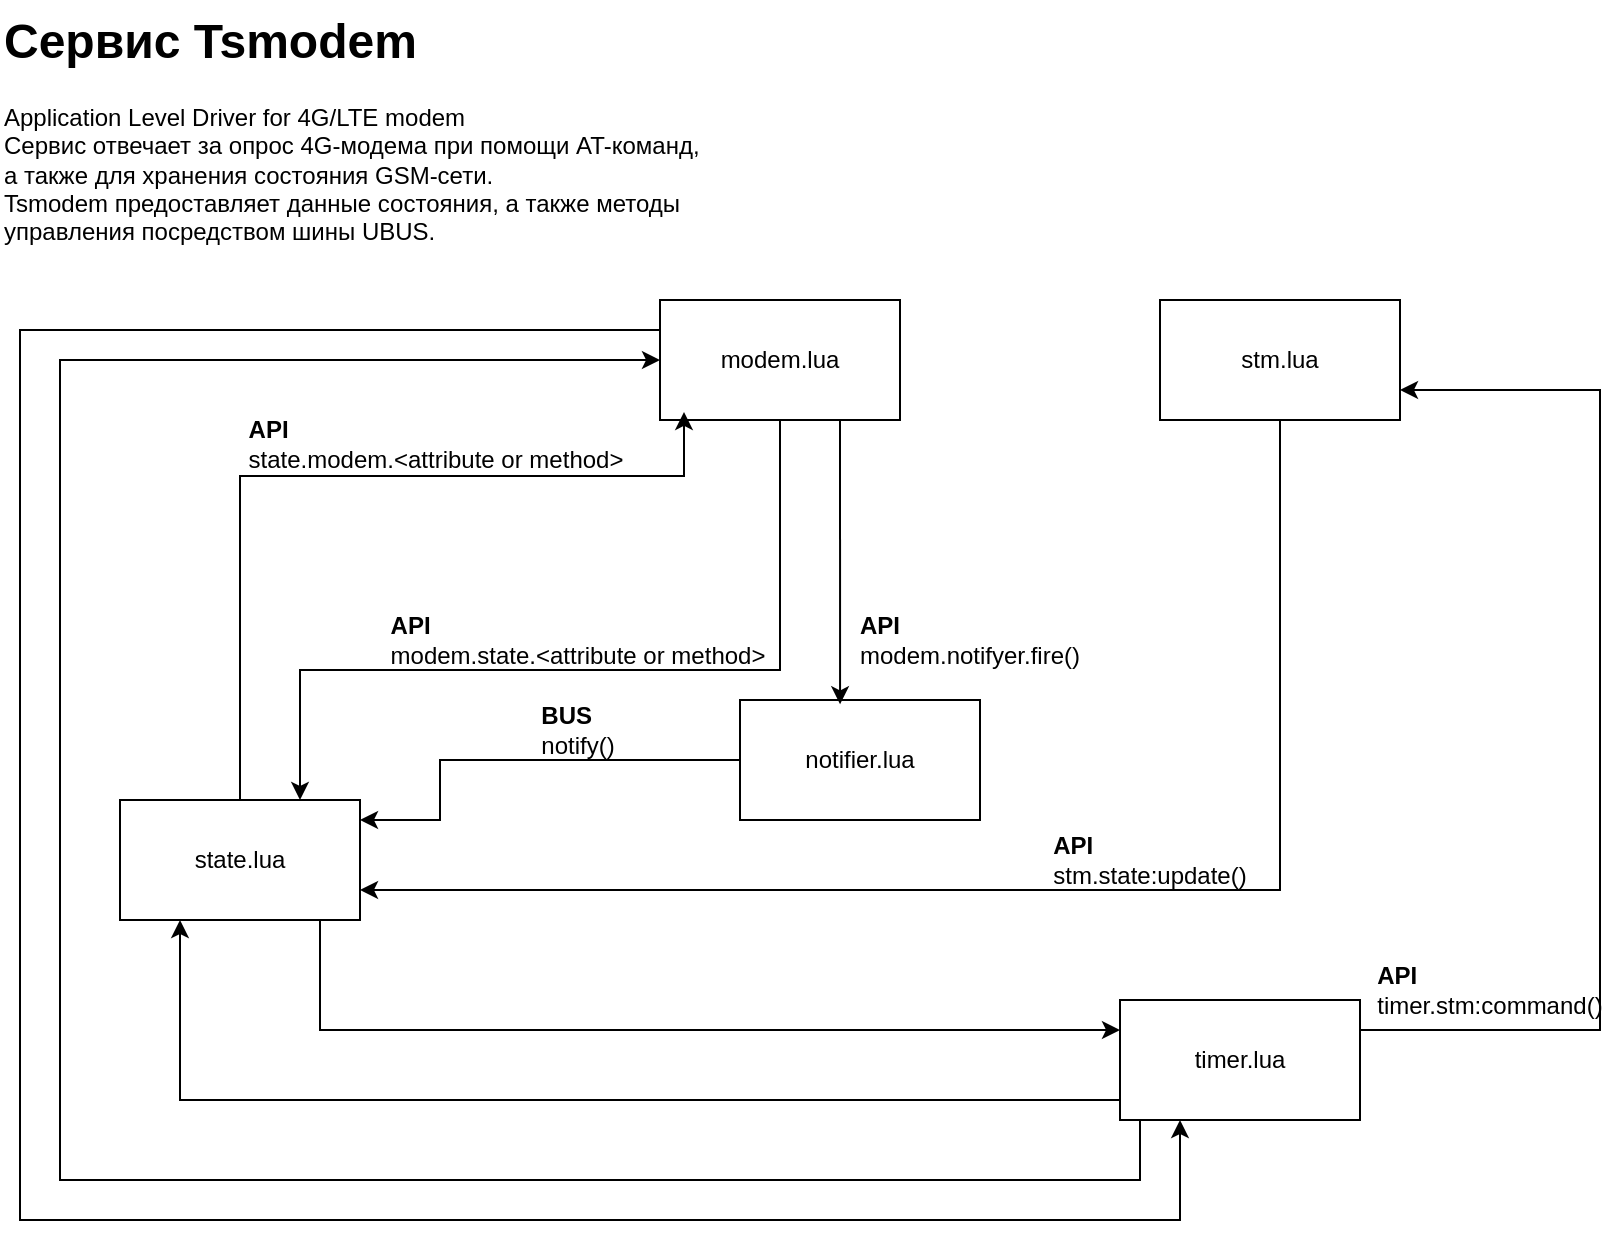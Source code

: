 <mxfile version="26.2.14" pages="4">
  <diagram name="Tsmodem" id="c7558073-3199-34d8-9f00-42111426c3f3">
    <mxGraphModel dx="1428" dy="770" grid="1" gridSize="10" guides="1" tooltips="1" connect="1" arrows="1" fold="1" page="1" pageScale="1" pageWidth="826" pageHeight="1169" background="none" math="0" shadow="0">
      <root>
        <mxCell id="0" />
        <mxCell id="1" parent="0" />
        <mxCell id="cNlH3fS1KPQrVbUQVlFo-7" style="edgeStyle=orthogonalEdgeStyle;rounded=0;orthogonalLoop=1;jettySize=auto;html=1;entryX=0.75;entryY=0;entryDx=0;entryDy=0;exitX=0.75;exitY=1;exitDx=0;exitDy=0;" parent="1" source="b48PwgZMMegUpPWSYEnt-96" target="b48PwgZMMegUpPWSYEnt-97" edge="1">
          <mxGeometry relative="1" as="geometry">
            <Array as="points">
              <mxPoint x="400" y="230" />
              <mxPoint x="400" y="355" />
              <mxPoint x="160" y="355" />
            </Array>
          </mxGeometry>
        </mxCell>
        <mxCell id="b48PwgZMMegUpPWSYEnt-96" value="modem.lua" style="rounded=0;whiteSpace=wrap;html=1;" parent="1" vertex="1">
          <mxGeometry x="340" y="170" width="120" height="60" as="geometry" />
        </mxCell>
        <mxCell id="cNlH3fS1KPQrVbUQVlFo-11" style="edgeStyle=orthogonalEdgeStyle;rounded=0;orthogonalLoop=1;jettySize=auto;html=1;entryX=0;entryY=0.25;entryDx=0;entryDy=0;" parent="1" source="b48PwgZMMegUpPWSYEnt-97" target="b48PwgZMMegUpPWSYEnt-99" edge="1">
          <mxGeometry relative="1" as="geometry">
            <Array as="points">
              <mxPoint x="170" y="535" />
            </Array>
          </mxGeometry>
        </mxCell>
        <mxCell id="b48PwgZMMegUpPWSYEnt-97" value="state.lua" style="rounded=0;whiteSpace=wrap;html=1;" parent="1" vertex="1">
          <mxGeometry x="70" y="420" width="120" height="60" as="geometry" />
        </mxCell>
        <mxCell id="cNlH3fS1KPQrVbUQVlFo-10" style="edgeStyle=orthogonalEdgeStyle;rounded=0;orthogonalLoop=1;jettySize=auto;html=1;entryX=0.25;entryY=1;entryDx=0;entryDy=0;" parent="1" source="b48PwgZMMegUpPWSYEnt-99" target="b48PwgZMMegUpPWSYEnt-97" edge="1">
          <mxGeometry relative="1" as="geometry">
            <Array as="points">
              <mxPoint x="100" y="570" />
            </Array>
          </mxGeometry>
        </mxCell>
        <mxCell id="b48PwgZMMegUpPWSYEnt-99" value="timer.lua" style="rounded=0;whiteSpace=wrap;html=1;" parent="1" vertex="1">
          <mxGeometry x="570" y="520" width="120" height="60" as="geometry" />
        </mxCell>
        <mxCell id="-1dEd06hQiOITnlcgeJr-1" value="&lt;div style=&quot;text-align: left;&quot;&gt;&lt;b style=&quot;background-color: transparent;&quot;&gt;API&lt;/b&gt;&lt;/div&gt;&lt;div style=&quot;text-align: left;&quot;&gt;&lt;span style=&quot;background-color: transparent;&quot;&gt;state.modem.&amp;lt;attribute or method&amp;gt;&lt;/span&gt;&lt;br&gt;&lt;/div&gt;" style="text;html=1;align=center;verticalAlign=middle;whiteSpace=wrap;rounded=0;" parent="1" vertex="1">
          <mxGeometry x="133" y="227" width="190" height="30" as="geometry" />
        </mxCell>
        <mxCell id="-1dEd06hQiOITnlcgeJr-3" value="&lt;h1 style=&quot;margin-top: 0px;&quot;&gt;Сервис Tsmodem&lt;/h1&gt;&lt;p&gt;Application Level Driver for 4G/LTE modem&lt;br&gt;Сервис отвечает за опрос 4G-модема при помощи AT-команд,&lt;br&gt;а также для хранения состояния GSM-сети.&lt;br&gt;Tsmodem предоставляет данные состояния, а также методы управления посредством шины UBUS.&lt;/p&gt;" style="text;html=1;whiteSpace=wrap;overflow=hidden;rounded=0;" parent="1" vertex="1">
          <mxGeometry x="10" y="20" width="380" height="120" as="geometry" />
        </mxCell>
        <mxCell id="cNlH3fS1KPQrVbUQVlFo-4" style="edgeStyle=orthogonalEdgeStyle;rounded=0;orthogonalLoop=1;jettySize=auto;html=1;exitX=0.5;exitY=0;exitDx=0;exitDy=0;entryX=0.1;entryY=0.933;entryDx=0;entryDy=0;entryPerimeter=0;" parent="1" source="b48PwgZMMegUpPWSYEnt-97" target="b48PwgZMMegUpPWSYEnt-96" edge="1">
          <mxGeometry relative="1" as="geometry">
            <Array as="points">
              <mxPoint x="130" y="285" />
              <mxPoint x="130" y="258" />
              <mxPoint x="352" y="258" />
            </Array>
          </mxGeometry>
        </mxCell>
        <mxCell id="cNlH3fS1KPQrVbUQVlFo-6" value="&lt;div style=&quot;text-align: left;&quot;&gt;&lt;b style=&quot;background-color: transparent;&quot;&gt;API&lt;/b&gt;&lt;/div&gt;&lt;div style=&quot;text-align: left;&quot;&gt;&lt;span style=&quot;background-color: transparent;&quot;&gt;modem.state.&amp;lt;attribute or method&amp;gt;&lt;/span&gt;&lt;br&gt;&lt;/div&gt;" style="text;html=1;align=center;verticalAlign=middle;whiteSpace=wrap;rounded=0;" parent="1" vertex="1">
          <mxGeometry x="204" y="325" width="190" height="30" as="geometry" />
        </mxCell>
        <mxCell id="5R8xtdxkJntfoN7j47YD-1" value="stm&lt;span style=&quot;color: rgba(0, 0, 0, 0); font-family: monospace; font-size: 0px; text-align: start; text-wrap-mode: nowrap;&quot;&gt;%3CmxGraphModel%3E%3Croot%3E%3CmxCell%20id%3D%220%22%2F%3E%3CmxCell%20id%3D%221%22%20parent%3D%220%22%2F%3E%3CmxCell%20id%3D%222%22%20value%3D%22modem.lua%22%20style%3D%22rounded%3D0%3BwhiteSpace%3Dwrap%3Bhtml%3D1%3B%22%20vertex%3D%221%22%20parent%3D%221%22%3E%3CmxGeometry%20x%3D%22340%22%20y%3D%22170%22%20width%3D%22120%22%20height%3D%2260%22%20as%3D%22geometry%22%2F%3E%3C%2FmxCell%3E%3C%2Froot%3E%3C%2FmxGraphModel%3E&lt;/span&gt;&lt;span style=&quot;background-color: transparent; color: light-dark(rgb(0, 0, 0), rgb(255, 255, 255));&quot;&gt;.lua&lt;/span&gt;" style="rounded=0;whiteSpace=wrap;html=1;" parent="1" vertex="1">
          <mxGeometry x="590" y="170" width="120" height="60" as="geometry" />
        </mxCell>
        <mxCell id="5R8xtdxkJntfoN7j47YD-2" value="notifier.lua" style="rounded=0;whiteSpace=wrap;html=1;" parent="1" vertex="1">
          <mxGeometry x="380" y="370" width="120" height="60" as="geometry" />
        </mxCell>
        <mxCell id="5R8xtdxkJntfoN7j47YD-3" style="edgeStyle=orthogonalEdgeStyle;rounded=0;orthogonalLoop=1;jettySize=auto;html=1;exitX=0.75;exitY=1;exitDx=0;exitDy=0;entryX=0.417;entryY=0.036;entryDx=0;entryDy=0;entryPerimeter=0;" parent="1" source="b48PwgZMMegUpPWSYEnt-96" target="5R8xtdxkJntfoN7j47YD-2" edge="1">
          <mxGeometry relative="1" as="geometry">
            <mxPoint x="440" y="250" as="sourcePoint" />
            <mxPoint x="430" y="390" as="targetPoint" />
            <Array as="points" />
          </mxGeometry>
        </mxCell>
        <mxCell id="5R8xtdxkJntfoN7j47YD-4" value="&lt;div style=&quot;text-align: left;&quot;&gt;&lt;b style=&quot;background-color: transparent;&quot;&gt;API&lt;/b&gt;&lt;/div&gt;&lt;div style=&quot;text-align: left;&quot;&gt;&lt;span style=&quot;background-color: transparent;&quot;&gt;modem.notifyer.fire()&lt;/span&gt;&lt;br&gt;&lt;/div&gt;" style="text;html=1;align=center;verticalAlign=middle;whiteSpace=wrap;rounded=0;" parent="1" vertex="1">
          <mxGeometry x="430" y="325" width="130" height="30" as="geometry" />
        </mxCell>
        <mxCell id="5R8xtdxkJntfoN7j47YD-7" style="edgeStyle=orthogonalEdgeStyle;rounded=0;orthogonalLoop=1;jettySize=auto;html=1;exitX=0;exitY=0.75;exitDx=0;exitDy=0;" parent="1" source="5R8xtdxkJntfoN7j47YD-2" target="b48PwgZMMegUpPWSYEnt-97" edge="1">
          <mxGeometry relative="1" as="geometry">
            <mxPoint x="440" y="240" as="sourcePoint" />
            <mxPoint x="440" y="412" as="targetPoint" />
            <Array as="points">
              <mxPoint x="380" y="400" />
              <mxPoint x="230" y="400" />
              <mxPoint x="230" y="430" />
            </Array>
          </mxGeometry>
        </mxCell>
        <mxCell id="5R8xtdxkJntfoN7j47YD-8" value="&lt;div style=&quot;text-align: left;&quot;&gt;&lt;span style=&quot;background-color: transparent; color: light-dark(rgb(0, 0, 0), rgb(255, 255, 255));&quot;&gt;&lt;b&gt;BUS&lt;/b&gt;&lt;/span&gt;&lt;/div&gt;&lt;div style=&quot;text-align: left;&quot;&gt;&lt;span style=&quot;background-color: transparent; color: light-dark(rgb(0, 0, 0), rgb(255, 255, 255));&quot;&gt;notify()&lt;/span&gt;&lt;/div&gt;" style="text;html=1;align=center;verticalAlign=middle;whiteSpace=wrap;rounded=0;" parent="1" vertex="1">
          <mxGeometry x="234" y="370" width="130" height="30" as="geometry" />
        </mxCell>
        <mxCell id="5R8xtdxkJntfoN7j47YD-9" value="" style="endArrow=classic;html=1;rounded=0;exitX=0.5;exitY=1;exitDx=0;exitDy=0;entryX=1;entryY=0.75;entryDx=0;entryDy=0;" parent="1" source="5R8xtdxkJntfoN7j47YD-1" target="b48PwgZMMegUpPWSYEnt-97" edge="1">
          <mxGeometry width="50" height="50" relative="1" as="geometry">
            <mxPoint x="660" y="405" as="sourcePoint" />
            <mxPoint x="710" y="355" as="targetPoint" />
            <Array as="points">
              <mxPoint x="650" y="465" />
            </Array>
          </mxGeometry>
        </mxCell>
        <mxCell id="5R8xtdxkJntfoN7j47YD-10" value="&lt;div style=&quot;text-align: left;&quot;&gt;&lt;b style=&quot;background-color: transparent;&quot;&gt;API&lt;/b&gt;&lt;/div&gt;&lt;div style=&quot;text-align: left;&quot;&gt;&lt;span style=&quot;background-color: transparent; text-align: center;&quot;&gt;stm.state:update&lt;/span&gt;&lt;span style=&quot;background-color: transparent;&quot;&gt;()&lt;/span&gt;&lt;br&gt;&lt;/div&gt;" style="text;html=1;align=center;verticalAlign=middle;whiteSpace=wrap;rounded=0;" parent="1" vertex="1">
          <mxGeometry x="520" y="435" width="130" height="30" as="geometry" />
        </mxCell>
        <mxCell id="5R8xtdxkJntfoN7j47YD-12" value="" style="endArrow=classic;html=1;rounded=0;entryX=1;entryY=0.75;entryDx=0;entryDy=0;exitX=1;exitY=0.25;exitDx=0;exitDy=0;" parent="1" source="b48PwgZMMegUpPWSYEnt-99" target="5R8xtdxkJntfoN7j47YD-1" edge="1">
          <mxGeometry width="50" height="50" relative="1" as="geometry">
            <mxPoint x="740" y="530" as="sourcePoint" />
            <mxPoint x="760" y="210" as="targetPoint" />
            <Array as="points">
              <mxPoint x="810" y="535" />
              <mxPoint x="810" y="215" />
            </Array>
          </mxGeometry>
        </mxCell>
        <mxCell id="5R8xtdxkJntfoN7j47YD-14" value="&lt;div style=&quot;text-align: left;&quot;&gt;&lt;b style=&quot;background-color: transparent;&quot;&gt;API&lt;/b&gt;&lt;/div&gt;&lt;div style=&quot;text-align: left;&quot;&gt;&lt;span style=&quot;background-color: transparent; text-align: center;&quot;&gt;timer.stm:command&lt;/span&gt;&lt;span style=&quot;background-color: transparent;&quot;&gt;()&lt;/span&gt;&lt;br&gt;&lt;/div&gt;" style="text;html=1;align=center;verticalAlign=middle;whiteSpace=wrap;rounded=0;" parent="1" vertex="1">
          <mxGeometry x="690" y="500" width="130" height="30" as="geometry" />
        </mxCell>
        <mxCell id="5R8xtdxkJntfoN7j47YD-15" style="edgeStyle=orthogonalEdgeStyle;rounded=0;orthogonalLoop=1;jettySize=auto;html=1;entryX=0;entryY=0.5;entryDx=0;entryDy=0;" parent="1" target="b48PwgZMMegUpPWSYEnt-96" edge="1">
          <mxGeometry relative="1" as="geometry">
            <Array as="points">
              <mxPoint x="580" y="610" />
              <mxPoint x="40" y="610" />
              <mxPoint x="40" y="200" />
            </Array>
            <mxPoint x="580" y="580" as="sourcePoint" />
            <mxPoint x="110" y="490" as="targetPoint" />
          </mxGeometry>
        </mxCell>
        <mxCell id="5R8xtdxkJntfoN7j47YD-16" style="edgeStyle=orthogonalEdgeStyle;rounded=0;orthogonalLoop=1;jettySize=auto;html=1;exitX=0;exitY=0.25;exitDx=0;exitDy=0;entryX=0.25;entryY=1;entryDx=0;entryDy=0;" parent="1" source="b48PwgZMMegUpPWSYEnt-96" target="b48PwgZMMegUpPWSYEnt-99" edge="1">
          <mxGeometry relative="1" as="geometry">
            <Array as="points">
              <mxPoint x="20" y="185" />
              <mxPoint x="20" y="630" />
              <mxPoint x="600" y="630" />
            </Array>
            <mxPoint x="903" y="572.5" as="sourcePoint" />
            <mxPoint x="970" y="550" as="targetPoint" />
          </mxGeometry>
        </mxCell>
      </root>
    </mxGraphModel>
  </diagram>
  <diagram id="nJtz_5HCmX9iYiBK1iNP" name="Applogic">
    <mxGraphModel dx="1428" dy="770" grid="1" gridSize="10" guides="1" tooltips="1" connect="1" arrows="1" fold="1" page="1" pageScale="1" pageWidth="1169" pageHeight="827" math="0" shadow="0">
      <root>
        <mxCell id="0" />
        <mxCell id="1" parent="0" />
        <mxCell id="-3ySeaFSukxudk1ZRvm_-42" value="- poll&lt;div&gt;- subscribe&lt;/div&gt;" style="rounded=0;whiteSpace=wrap;html=1;dashed=1;" parent="1" vertex="1">
          <mxGeometry x="860" y="343" width="130" height="80" as="geometry" />
        </mxCell>
        <mxCell id="-3ySeaFSukxudk1ZRvm_-41" value="- bash&lt;div&gt;- func&lt;/div&gt;&lt;div&gt;- skip&lt;/div&gt;&lt;div&gt;- frozen&lt;/div&gt;&lt;div&gt;- ui_update&lt;/div&gt;" style="rounded=0;whiteSpace=wrap;html=1;dashed=1;" parent="1" vertex="1">
          <mxGeometry x="630" y="540" width="160" height="140" as="geometry" />
        </mxCell>
        <mxCell id="-3ySeaFSukxudk1ZRvm_-40" value="- ubus&lt;div&gt;- config files&lt;/div&gt;&lt;div&gt;- hardware I/O&lt;/div&gt;" style="rounded=0;whiteSpace=wrap;html=1;dashed=1;" parent="1" vertex="1">
          <mxGeometry x="630" y="340" width="160" height="140" as="geometry" />
        </mxCell>
        <mxCell id="-3ySeaFSukxudk1ZRvm_-15" value="" style="rounded=0;whiteSpace=wrap;html=1;dashed=1;fillColor=none;" parent="1" vertex="1">
          <mxGeometry x="310" y="340" width="170" height="240" as="geometry" />
        </mxCell>
        <mxCell id="-3ySeaFSukxudk1ZRvm_-1" value="APP&lt;div&gt;&lt;br&gt;&lt;/div&gt;" style="rounded=0;whiteSpace=wrap;html=1;" parent="1" vertex="1">
          <mxGeometry x="70" y="220" width="120" height="60" as="geometry" />
        </mxCell>
        <mxCell id="-3ySeaFSukxudk1ZRvm_-2" value="01_rule" style="rounded=0;whiteSpace=wrap;html=1;" parent="1" vertex="1">
          <mxGeometry x="70" y="340" width="120" height="60" as="geometry" />
        </mxCell>
        <mxCell id="-3ySeaFSukxudk1ZRvm_-3" value="02_rule" style="rounded=0;whiteSpace=wrap;html=1;" parent="1" vertex="1">
          <mxGeometry x="70" y="420" width="120" height="60" as="geometry" />
        </mxCell>
        <mxCell id="-3ySeaFSukxudk1ZRvm_-23" style="edgeStyle=orthogonalEdgeStyle;rounded=0;orthogonalLoop=1;jettySize=auto;html=1;entryX=0.5;entryY=0;entryDx=0;entryDy=0;" parent="1" source="-3ySeaFSukxudk1ZRvm_-4" target="-3ySeaFSukxudk1ZRvm_-5" edge="1">
          <mxGeometry relative="1" as="geometry" />
        </mxCell>
        <mxCell id="-3ySeaFSukxudk1ZRvm_-4" value="03_rule" style="rounded=0;whiteSpace=wrap;html=1;" parent="1" vertex="1">
          <mxGeometry x="70" y="500" width="120" height="60" as="geometry" />
        </mxCell>
        <mxCell id="-3ySeaFSukxudk1ZRvm_-24" style="edgeStyle=orthogonalEdgeStyle;rounded=0;orthogonalLoop=1;jettySize=auto;html=1;entryX=0;entryY=0.5;entryDx=0;entryDy=0;" parent="1" source="-3ySeaFSukxudk1ZRvm_-5" target="-3ySeaFSukxudk1ZRvm_-1" edge="1">
          <mxGeometry relative="1" as="geometry">
            <Array as="points">
              <mxPoint x="50" y="690" />
              <mxPoint x="50" y="250" />
            </Array>
          </mxGeometry>
        </mxCell>
        <mxCell id="-3ySeaFSukxudk1ZRvm_-5" value="XX&lt;span style=&quot;background-color: transparent; color: light-dark(rgb(0, 0, 0), rgb(255, 255, 255));&quot;&gt;_rule&lt;/span&gt;" style="rounded=0;whiteSpace=wrap;html=1;" parent="1" vertex="1">
          <mxGeometry x="70" y="660" width="120" height="60" as="geometry" />
        </mxCell>
        <mxCell id="-3ySeaFSukxudk1ZRvm_-6" value="varname_1" style="rounded=0;whiteSpace=wrap;html=1;" parent="1" vertex="1">
          <mxGeometry x="310" y="340" width="80" height="30" as="geometry" />
        </mxCell>
        <mxCell id="-3ySeaFSukxudk1ZRvm_-7" value="varname_2" style="rounded=0;whiteSpace=wrap;html=1;fillColor=#FFFFFF;" parent="1" vertex="1">
          <mxGeometry x="310" y="630" width="80" height="30" as="geometry" />
        </mxCell>
        <mxCell id="-3ySeaFSukxudk1ZRvm_-8" value="varname_3" style="rounded=0;whiteSpace=wrap;html=1;fillColor=#FFFFFF;" parent="1" vertex="1">
          <mxGeometry x="310" y="671" width="80" height="30" as="geometry" />
        </mxCell>
        <mxCell id="-3ySeaFSukxudk1ZRvm_-9" value="varname_4" style="rounded=0;whiteSpace=wrap;html=1;fillColor=#FFFFFF;" parent="1" vertex="1">
          <mxGeometry x="310" y="711" width="80" height="30" as="geometry" />
        </mxCell>
        <mxCell id="-3ySeaFSukxudk1ZRvm_-25" style="edgeStyle=orthogonalEdgeStyle;rounded=0;orthogonalLoop=1;jettySize=auto;html=1;exitX=0.5;exitY=1;exitDx=0;exitDy=0;entryX=0.5;entryY=0;entryDx=0;entryDy=0;" parent="1" source="-3ySeaFSukxudk1ZRvm_-10" target="-3ySeaFSukxudk1ZRvm_-11" edge="1">
          <mxGeometry relative="1" as="geometry" />
        </mxCell>
        <mxCell id="-3ySeaFSukxudk1ZRvm_-10" value="source" style="rounded=0;whiteSpace=wrap;html=1;" parent="1" vertex="1">
          <mxGeometry x="350" y="380" width="140" height="20" as="geometry" />
        </mxCell>
        <mxCell id="-3ySeaFSukxudk1ZRvm_-26" style="edgeStyle=orthogonalEdgeStyle;rounded=0;orthogonalLoop=1;jettySize=auto;html=1;exitX=0.5;exitY=1;exitDx=0;exitDy=0;entryX=0.5;entryY=0;entryDx=0;entryDy=0;" parent="1" source="-3ySeaFSukxudk1ZRvm_-11" target="-3ySeaFSukxudk1ZRvm_-12" edge="1">
          <mxGeometry relative="1" as="geometry" />
        </mxCell>
        <mxCell id="-3ySeaFSukxudk1ZRvm_-11" value="input&lt;span style=&quot;color: rgba(0, 0, 0, 0); font-family: monospace; font-size: 0px; text-align: start; text-wrap-mode: nowrap;&quot;&gt;%3CmxGraphModel%3E%3Croot%3E%3CmxCell%20id%3D%220%22%2F%3E%3CmxCell%20id%3D%221%22%20parent%3D%220%22%2F%3E%3CmxCell%20id%3D%222%22%20value%3D%22source%22%20style%3D%22rounded%3D0%3BwhiteSpace%3Dwrap%3Bhtml%3D1%3B%22%20vertex%3D%221%22%20parent%3D%221%22%3E%3CmxGeometry%20x%3D%22320%22%20y%3D%22200%22%20width%3D%22120%22%20height%3D%2220%22%20as%3D%22geometry%22%2F%3E%3C%2FmxCell%3E%3C%2Froot%3E%3C%2FmxGraphModel%3E&lt;/span&gt;" style="rounded=0;whiteSpace=wrap;html=1;" parent="1" vertex="1">
          <mxGeometry x="350" y="423" width="120" height="20" as="geometry" />
        </mxCell>
        <mxCell id="-3ySeaFSukxudk1ZRvm_-27" style="edgeStyle=orthogonalEdgeStyle;rounded=0;orthogonalLoop=1;jettySize=auto;html=1;exitX=0.5;exitY=1;exitDx=0;exitDy=0;entryX=0.5;entryY=0;entryDx=0;entryDy=0;" parent="1" source="-3ySeaFSukxudk1ZRvm_-12" target="-3ySeaFSukxudk1ZRvm_-13" edge="1">
          <mxGeometry relative="1" as="geometry" />
        </mxCell>
        <mxCell id="-3ySeaFSukxudk1ZRvm_-12" value="modifier" style="rounded=0;whiteSpace=wrap;html=1;" parent="1" vertex="1">
          <mxGeometry x="350" y="465" width="140" height="20" as="geometry" />
        </mxCell>
        <mxCell id="-3ySeaFSukxudk1ZRvm_-28" style="edgeStyle=orthogonalEdgeStyle;rounded=0;orthogonalLoop=1;jettySize=auto;html=1;exitX=0.5;exitY=1;exitDx=0;exitDy=0;entryX=0.5;entryY=0;entryDx=0;entryDy=0;" parent="1" source="-3ySeaFSukxudk1ZRvm_-13" target="-3ySeaFSukxudk1ZRvm_-14" edge="1">
          <mxGeometry relative="1" as="geometry" />
        </mxCell>
        <mxCell id="-3ySeaFSukxudk1ZRvm_-29" style="edgeStyle=orthogonalEdgeStyle;rounded=0;orthogonalLoop=1;jettySize=auto;html=1;exitX=0;exitY=0.5;exitDx=0;exitDy=0;entryX=0;entryY=0.75;entryDx=0;entryDy=0;" parent="1" source="-3ySeaFSukxudk1ZRvm_-13" target="-3ySeaFSukxudk1ZRvm_-12" edge="1">
          <mxGeometry relative="1" as="geometry">
            <Array as="points">
              <mxPoint x="330" y="518" />
              <mxPoint x="330" y="480" />
            </Array>
          </mxGeometry>
        </mxCell>
        <mxCell id="-3ySeaFSukxudk1ZRvm_-13" value="subtotal" style="rounded=0;whiteSpace=wrap;html=1;" parent="1" vertex="1">
          <mxGeometry x="350" y="508" width="120" height="20" as="geometry" />
        </mxCell>
        <mxCell id="-3ySeaFSukxudk1ZRvm_-14" value="output" style="rounded=0;whiteSpace=wrap;html=1;" parent="1" vertex="1">
          <mxGeometry x="350" y="550" width="120" height="20" as="geometry" />
        </mxCell>
        <mxCell id="-3ySeaFSukxudk1ZRvm_-16" value="" style="endArrow=classic;html=1;rounded=0;exitX=0.5;exitY=1;exitDx=0;exitDy=0;entryX=0.5;entryY=0;entryDx=0;entryDy=0;" parent="1" source="-3ySeaFSukxudk1ZRvm_-1" target="-3ySeaFSukxudk1ZRvm_-2" edge="1">
          <mxGeometry width="50" height="50" relative="1" as="geometry">
            <mxPoint x="660" y="610" as="sourcePoint" />
            <mxPoint x="710" y="560" as="targetPoint" />
          </mxGeometry>
        </mxCell>
        <mxCell id="-3ySeaFSukxudk1ZRvm_-18" value="" style="endArrow=classic;html=1;rounded=0;exitX=0.5;exitY=1;exitDx=0;exitDy=0;entryX=0.5;entryY=0;entryDx=0;entryDy=0;" parent="1" source="-3ySeaFSukxudk1ZRvm_-2" target="-3ySeaFSukxudk1ZRvm_-3" edge="1">
          <mxGeometry width="50" height="50" relative="1" as="geometry">
            <mxPoint x="140" y="290" as="sourcePoint" />
            <mxPoint x="140" y="350" as="targetPoint" />
          </mxGeometry>
        </mxCell>
        <mxCell id="-3ySeaFSukxudk1ZRvm_-19" value="" style="endArrow=classic;html=1;rounded=0;exitX=0.5;exitY=1;exitDx=0;exitDy=0;entryX=0.5;entryY=0;entryDx=0;entryDy=0;" parent="1" source="-3ySeaFSukxudk1ZRvm_-3" target="-3ySeaFSukxudk1ZRvm_-4" edge="1">
          <mxGeometry width="50" height="50" relative="1" as="geometry">
            <mxPoint x="140" y="410" as="sourcePoint" />
            <mxPoint x="210" y="510" as="targetPoint" />
          </mxGeometry>
        </mxCell>
        <mxCell id="-3ySeaFSukxudk1ZRvm_-33" value="" style="endArrow=none;dashed=1;html=1;rounded=0;exitX=1;exitY=0;exitDx=0;exitDy=0;entryX=0;entryY=0;entryDx=0;entryDy=0;" parent="1" source="-3ySeaFSukxudk1ZRvm_-2" target="-3ySeaFSukxudk1ZRvm_-15" edge="1">
          <mxGeometry width="50" height="50" relative="1" as="geometry">
            <mxPoint x="610" y="540" as="sourcePoint" />
            <mxPoint x="660" y="490" as="targetPoint" />
          </mxGeometry>
        </mxCell>
        <mxCell id="-3ySeaFSukxudk1ZRvm_-35" value="" style="endArrow=none;dashed=1;html=1;rounded=0;exitX=1;exitY=1;exitDx=0;exitDy=0;entryX=0;entryY=1;entryDx=0;entryDy=0;" parent="1" source="-3ySeaFSukxudk1ZRvm_-2" target="-3ySeaFSukxudk1ZRvm_-9" edge="1">
          <mxGeometry width="50" height="50" relative="1" as="geometry">
            <mxPoint x="610" y="540" as="sourcePoint" />
            <mxPoint x="660" y="490" as="targetPoint" />
          </mxGeometry>
        </mxCell>
        <mxCell id="-3ySeaFSukxudk1ZRvm_-36" value="" style="endArrow=none;dashed=1;html=1;rounded=0;exitX=1;exitY=1;exitDx=0;exitDy=0;entryX=0.465;entryY=1;entryDx=0;entryDy=0;entryPerimeter=0;" parent="1" source="-3ySeaFSukxudk1ZRvm_-9" target="-3ySeaFSukxudk1ZRvm_-15" edge="1">
          <mxGeometry width="50" height="50" relative="1" as="geometry">
            <mxPoint x="610" y="540" as="sourcePoint" />
            <mxPoint x="660" y="490" as="targetPoint" />
          </mxGeometry>
        </mxCell>
        <mxCell id="-3ySeaFSukxudk1ZRvm_-37" value="types of sources" style="rounded=0;whiteSpace=wrap;html=1;dashed=1;" parent="1" vertex="1">
          <mxGeometry x="630" y="340" width="160" height="20" as="geometry" />
        </mxCell>
        <mxCell id="-3ySeaFSukxudk1ZRvm_-38" value="types of modifiers" style="rounded=0;whiteSpace=wrap;html=1;dashed=1;" parent="1" vertex="1">
          <mxGeometry x="630" y="540" width="160" height="20" as="geometry" />
        </mxCell>
        <mxCell id="-3ySeaFSukxudk1ZRvm_-39" value="source methods" style="rounded=0;whiteSpace=wrap;html=1;dashed=1;" parent="1" vertex="1">
          <mxGeometry x="860" y="340" width="130" height="20" as="geometry" />
        </mxCell>
        <mxCell id="-3ySeaFSukxudk1ZRvm_-43" value="" style="endArrow=none;dashed=1;html=1;rounded=0;exitX=1;exitY=0.5;exitDx=0;exitDy=0;entryX=0;entryY=0;entryDx=0;entryDy=0;" parent="1" source="-3ySeaFSukxudk1ZRvm_-10" target="-3ySeaFSukxudk1ZRvm_-37" edge="1">
          <mxGeometry width="50" height="50" relative="1" as="geometry">
            <mxPoint x="520" y="369" as="sourcePoint" />
            <mxPoint x="620" y="369" as="targetPoint" />
          </mxGeometry>
        </mxCell>
        <mxCell id="-3ySeaFSukxudk1ZRvm_-44" value="" style="endArrow=none;dashed=1;html=1;rounded=0;exitX=1;exitY=0.5;exitDx=0;exitDy=0;entryX=0;entryY=1;entryDx=0;entryDy=0;" parent="1" source="-3ySeaFSukxudk1ZRvm_-10" target="-3ySeaFSukxudk1ZRvm_-40" edge="1">
          <mxGeometry width="50" height="50" relative="1" as="geometry">
            <mxPoint x="610" y="540" as="sourcePoint" />
            <mxPoint x="660" y="490" as="targetPoint" />
          </mxGeometry>
        </mxCell>
        <mxCell id="-3ySeaFSukxudk1ZRvm_-45" value="" style="endArrow=none;dashed=1;html=1;rounded=0;entryX=0;entryY=0;entryDx=0;entryDy=0;" parent="1" target="-3ySeaFSukxudk1ZRvm_-38" edge="1">
          <mxGeometry width="50" height="50" relative="1" as="geometry">
            <mxPoint x="490" y="480" as="sourcePoint" />
            <mxPoint x="630" y="508" as="targetPoint" />
          </mxGeometry>
        </mxCell>
        <mxCell id="-3ySeaFSukxudk1ZRvm_-46" value="" style="endArrow=none;dashed=1;html=1;rounded=0;exitX=1;exitY=0.5;exitDx=0;exitDy=0;entryX=0;entryY=1;entryDx=0;entryDy=0;" parent="1" source="-3ySeaFSukxudk1ZRvm_-12" target="-3ySeaFSukxudk1ZRvm_-41" edge="1">
          <mxGeometry width="50" height="50" relative="1" as="geometry">
            <mxPoint x="490" y="558" as="sourcePoint" />
            <mxPoint x="630" y="648" as="targetPoint" />
          </mxGeometry>
        </mxCell>
        <mxCell id="-3ySeaFSukxudk1ZRvm_-50" value="" style="endArrow=none;dashed=1;html=1;rounded=0;exitX=1;exitY=0.5;exitDx=0;exitDy=0;entryX=0;entryY=0;entryDx=0;entryDy=0;" parent="1" target="-3ySeaFSukxudk1ZRvm_-39" edge="1">
          <mxGeometry width="50" height="50" relative="1" as="geometry">
            <mxPoint x="730" y="393" as="sourcePoint" />
            <mxPoint x="850" y="310" as="targetPoint" />
          </mxGeometry>
        </mxCell>
        <mxCell id="-3ySeaFSukxudk1ZRvm_-51" value="" style="endArrow=none;dashed=1;html=1;rounded=0;exitX=1;exitY=0.5;exitDx=0;exitDy=0;entryX=0;entryY=1;entryDx=0;entryDy=0;" parent="1" target="-3ySeaFSukxudk1ZRvm_-42" edge="1">
          <mxGeometry width="50" height="50" relative="1" as="geometry">
            <mxPoint x="730" y="393" as="sourcePoint" />
            <mxPoint x="870" y="483" as="targetPoint" />
          </mxGeometry>
        </mxCell>
        <mxCell id="GaKVMNZdVobtrU_K3lwl-1" value="&lt;h1 style=&quot;margin-top: 0px;&quot;&gt;Сервис Applogic&lt;/h1&gt;&lt;p&gt;Application Level main logic&lt;br&gt;Сервис отвечает за управление бизнес-логикой приложения.&lt;br&gt;Его предназначение: system administration and orchestration (see &lt;a href=&quot;https://en.wikipedia.org/wiki/Orchestration_(computing)&quot;&gt;wiki&lt;/a&gt;)&lt;/p&gt;" style="text;html=1;whiteSpace=wrap;overflow=hidden;rounded=0;" vertex="1" parent="1">
          <mxGeometry x="10" y="20" width="400" height="120" as="geometry" />
        </mxCell>
      </root>
    </mxGraphModel>
  </diagram>
  <diagram id="kerYqIefUBK8BlwuQqla" name="Tsmjournal">
    <mxGraphModel dx="1428" dy="791" grid="1" gridSize="10" guides="1" tooltips="1" connect="1" arrows="1" fold="1" page="1" pageScale="1" pageWidth="1169" pageHeight="827" math="0" shadow="0">
      <root>
        <mxCell id="0" />
        <mxCell id="1" parent="0" />
        <mxCell id="eV0gQGSwRAyXiHUpEaBz-1" value="&lt;h1 style=&quot;margin-top: 0px;&quot;&gt;Сервис Tsmjournal&lt;/h1&gt;&lt;p&gt;Application Level&lt;br&gt;Сервис отвечает за логирование событий, хранение лого и передачу логов для отображения в интерфейсе пользователя.&lt;br&gt;&lt;br&gt;&lt;/p&gt;" style="text;html=1;whiteSpace=wrap;overflow=hidden;rounded=0;" parent="1" vertex="1">
          <mxGeometry x="10" y="21" width="430" height="120" as="geometry" />
        </mxCell>
        <mxCell id="eUG7R6byGGjWVYHY23_K-24" style="edgeStyle=orthogonalEdgeStyle;rounded=0;orthogonalLoop=1;jettySize=auto;html=1;" parent="1" source="eUG7R6byGGjWVYHY23_K-1" target="eUG7R6byGGjWVYHY23_K-16" edge="1">
          <mxGeometry relative="1" as="geometry">
            <Array as="points">
              <mxPoint x="760" y="530" />
            </Array>
          </mxGeometry>
        </mxCell>
        <mxCell id="eUG7R6byGGjWVYHY23_K-25" value="in fifo" style="edgeLabel;html=1;align=center;verticalAlign=middle;resizable=0;points=[];" parent="eUG7R6byGGjWVYHY23_K-24" vertex="1" connectable="0">
          <mxGeometry x="0.474" y="4" relative="1" as="geometry">
            <mxPoint x="-73" y="4" as="offset" />
          </mxGeometry>
        </mxCell>
        <mxCell id="eUG7R6byGGjWVYHY23_K-1" value="App" style="rounded=0;whiteSpace=wrap;html=1;verticalAlign=top;" parent="1" vertex="1">
          <mxGeometry x="280" y="160" width="310" height="530" as="geometry" />
        </mxCell>
        <mxCell id="eUG7R6byGGjWVYHY23_K-14" style="edgeStyle=orthogonalEdgeStyle;rounded=0;orthogonalLoop=1;jettySize=auto;html=1;" parent="1" source="eUG7R6byGGjWVYHY23_K-2" target="eUG7R6byGGjWVYHY23_K-4" edge="1">
          <mxGeometry relative="1" as="geometry">
            <Array as="points">
              <mxPoint x="100" y="600" />
            </Array>
          </mxGeometry>
        </mxCell>
        <mxCell id="eUG7R6byGGjWVYHY23_K-15" value="periodic jobs" style="edgeLabel;html=1;align=center;verticalAlign=middle;resizable=0;points=[];" parent="eUG7R6byGGjWVYHY23_K-14" vertex="1" connectable="0">
          <mxGeometry x="-0.238" y="-3" relative="1" as="geometry">
            <mxPoint as="offset" />
          </mxGeometry>
        </mxCell>
        <mxCell id="eUG7R6byGGjWVYHY23_K-2" value="Timer" style="rounded=0;whiteSpace=wrap;html=1;" parent="1" vertex="1">
          <mxGeometry x="375" y="570" width="120" height="60" as="geometry" />
        </mxCell>
        <mxCell id="eUG7R6byGGjWVYHY23_K-12" style="edgeStyle=orthogonalEdgeStyle;rounded=0;orthogonalLoop=1;jettySize=auto;html=1;" parent="1" source="eUG7R6byGGjWVYHY23_K-3" target="eUG7R6byGGjWVYHY23_K-9" edge="1">
          <mxGeometry relative="1" as="geometry">
            <mxPoint x="100" y="410" as="targetPoint" />
            <Array as="points">
              <mxPoint x="100" y="350" />
            </Array>
          </mxGeometry>
        </mxCell>
        <mxCell id="eUG7R6byGGjWVYHY23_K-13" value="debug print" style="edgeLabel;html=1;align=center;verticalAlign=middle;resizable=0;points=[];" parent="eUG7R6byGGjWVYHY23_K-12" vertex="1" connectable="0">
          <mxGeometry x="0.255" y="4" relative="1" as="geometry">
            <mxPoint x="54" y="-4" as="offset" />
          </mxGeometry>
        </mxCell>
        <mxCell id="eUG7R6byGGjWVYHY23_K-3" value="util" style="rounded=0;whiteSpace=wrap;html=1;" parent="1" vertex="1">
          <mxGeometry x="375" y="320" width="120" height="60" as="geometry" />
        </mxCell>
        <mxCell id="eUG7R6byGGjWVYHY23_K-7" style="edgeStyle=orthogonalEdgeStyle;rounded=0;orthogonalLoop=1;jettySize=auto;html=1;" parent="1" source="eUG7R6byGGjWVYHY23_K-4" target="eUG7R6byGGjWVYHY23_K-1" edge="1">
          <mxGeometry relative="1" as="geometry">
            <Array as="points">
              <mxPoint x="240" y="545" />
              <mxPoint x="240" y="545" />
            </Array>
          </mxGeometry>
        </mxCell>
        <mxCell id="eUG7R6byGGjWVYHY23_K-26" value="fs manipulations" style="edgeLabel;html=1;align=center;verticalAlign=middle;resizable=0;points=[];" parent="eUG7R6byGGjWVYHY23_K-7" vertex="1" connectable="0">
          <mxGeometry x="-0.017" y="2" relative="1" as="geometry">
            <mxPoint as="offset" />
          </mxGeometry>
        </mxCell>
        <mxCell id="eUG7R6byGGjWVYHY23_K-4" value="tsmjournal.sh" style="rounded=0;whiteSpace=wrap;html=1;" parent="1" vertex="1">
          <mxGeometry x="40" y="515" width="120" height="60" as="geometry" />
        </mxCell>
        <mxCell id="eUG7R6byGGjWVYHY23_K-5" value="inmemory" style="shape=cylinder3;whiteSpace=wrap;html=1;boundedLbl=1;backgroundOutline=1;size=15;" parent="1" vertex="1">
          <mxGeometry x="305" y="425" width="120" height="80" as="geometry" />
        </mxCell>
        <mxCell id="eUG7R6byGGjWVYHY23_K-6" value="ondisk" style="shape=cylinder3;whiteSpace=wrap;html=1;boundedLbl=1;backgroundOutline=1;size=15;" parent="1" vertex="1">
          <mxGeometry x="445" y="425" width="120" height="80" as="geometry" />
        </mxCell>
        <mxCell id="eUG7R6byGGjWVYHY23_K-10" style="edgeStyle=orthogonalEdgeStyle;rounded=0;orthogonalLoop=1;jettySize=auto;html=1;" parent="1" source="eUG7R6byGGjWVYHY23_K-9" target="eUG7R6byGGjWVYHY23_K-4" edge="1">
          <mxGeometry relative="1" as="geometry" />
        </mxCell>
        <mxCell id="eUG7R6byGGjWVYHY23_K-11" value="CLI commands" style="edgeLabel;html=1;align=center;verticalAlign=middle;resizable=0;points=[];" parent="eUG7R6byGGjWVYHY23_K-10" vertex="1" connectable="0">
          <mxGeometry x="0.216" relative="1" as="geometry">
            <mxPoint as="offset" />
          </mxGeometry>
        </mxCell>
        <mxCell id="eUG7R6byGGjWVYHY23_K-9" value="stdio" style="ellipse;shape=cloud;whiteSpace=wrap;html=1;" parent="1" vertex="1">
          <mxGeometry x="40" y="390" width="120" height="80" as="geometry" />
        </mxCell>
        <mxCell id="eUG7R6byGGjWVYHY23_K-22" style="edgeStyle=orthogonalEdgeStyle;rounded=0;orthogonalLoop=1;jettySize=auto;html=1;" parent="1" source="eUG7R6byGGjWVYHY23_K-16" target="eUG7R6byGGjWVYHY23_K-1" edge="1">
          <mxGeometry relative="1" as="geometry">
            <Array as="points">
              <mxPoint x="760" y="390" />
            </Array>
          </mxGeometry>
        </mxCell>
        <mxCell id="eUG7R6byGGjWVYHY23_K-23" value="out fifo" style="edgeLabel;html=1;align=center;verticalAlign=middle;resizable=0;points=[];" parent="eUG7R6byGGjWVYHY23_K-22" vertex="1" connectable="0">
          <mxGeometry x="-0.316" relative="1" as="geometry">
            <mxPoint x="-58" as="offset" />
          </mxGeometry>
        </mxCell>
        <mxCell id="eUG7R6byGGjWVYHY23_K-16" value="websocket" style="ellipse;shape=cloud;whiteSpace=wrap;html=1;" parent="1" vertex="1">
          <mxGeometry x="690" y="425" width="120" height="80" as="geometry" />
        </mxCell>
        <mxCell id="eUG7R6byGGjWVYHY23_K-28" style="edgeStyle=orthogonalEdgeStyle;rounded=0;orthogonalLoop=1;jettySize=auto;html=1;" parent="1" source="eUG7R6byGGjWVYHY23_K-27" target="eUG7R6byGGjWVYHY23_K-1" edge="1">
          <mxGeometry relative="1" as="geometry">
            <Array as="points">
              <mxPoint x="260" y="280" />
              <mxPoint x="260" y="280" />
            </Array>
          </mxGeometry>
        </mxCell>
        <mxCell id="eUG7R6byGGjWVYHY23_K-29" value="UBus commands" style="edgeLabel;html=1;align=center;verticalAlign=middle;resizable=0;points=[];" parent="eUG7R6byGGjWVYHY23_K-28" vertex="1" connectable="0">
          <mxGeometry x="0.183" relative="1" as="geometry">
            <mxPoint x="-21" as="offset" />
          </mxGeometry>
        </mxCell>
        <mxCell id="eUG7R6byGGjWVYHY23_K-27" value="ubus" style="ellipse;shape=cloud;whiteSpace=wrap;html=1;" parent="1" vertex="1">
          <mxGeometry x="40" y="240" width="120" height="80" as="geometry" />
        </mxCell>
        <mxCell id="KV8vGB2QhbQUZCPQ0U-S-2" style="edgeStyle=orthogonalEdgeStyle;rounded=0;orthogonalLoop=1;jettySize=auto;html=1;" edge="1" parent="1" source="KV8vGB2QhbQUZCPQ0U-S-1" target="eUG7R6byGGjWVYHY23_K-1">
          <mxGeometry relative="1" as="geometry">
            <Array as="points">
              <mxPoint x="240" y="190" />
              <mxPoint x="240" y="190" />
            </Array>
          </mxGeometry>
        </mxCell>
        <mxCell id="KV8vGB2QhbQUZCPQ0U-S-3" value="uci:get()" style="edgeLabel;html=1;align=center;verticalAlign=middle;resizable=0;points=[];" vertex="1" connectable="0" parent="KV8vGB2QhbQUZCPQ0U-S-2">
          <mxGeometry x="-0.255" y="-1" relative="1" as="geometry">
            <mxPoint as="offset" />
          </mxGeometry>
        </mxCell>
        <mxCell id="KV8vGB2QhbQUZCPQ0U-S-1" value="/etc/config/tsmjournal" style="rounded=0;whiteSpace=wrap;html=1;" vertex="1" parent="1">
          <mxGeometry x="30" y="160" width="140" height="60" as="geometry" />
        </mxCell>
      </root>
    </mxGraphModel>
  </diagram>
  <diagram id="4Gkt82MEhzQ6Qj72ovda" name="tsmsms">
    <mxGraphModel dx="1426" dy="751" grid="1" gridSize="10" guides="1" tooltips="1" connect="1" arrows="1" fold="1" page="1" pageScale="1" pageWidth="1169" pageHeight="827" math="0" shadow="0">
      <root>
        <mxCell id="0" />
        <mxCell id="1" parent="0" />
        <mxCell id="7Lw4ZzgiiQotXHHLAiVI-8" style="edgeStyle=orthogonalEdgeStyle;rounded=0;orthogonalLoop=1;jettySize=auto;html=1;entryX=0.5;entryY=0;entryDx=0;entryDy=0;" edge="1" parent="1" source="-evULuho4AwsnotZMKMd-1" target="-evULuho4AwsnotZMKMd-2">
          <mxGeometry relative="1" as="geometry">
            <Array as="points">
              <mxPoint x="400" y="150" />
            </Array>
          </mxGeometry>
        </mxCell>
        <mxCell id="MIpNJmhkQWorUFypLBCD-6" value="file.makePduChunks()" style="edgeLabel;html=1;align=center;verticalAlign=middle;resizable=0;points=[];" vertex="1" connectable="0" parent="7Lw4ZzgiiQotXHHLAiVI-8">
          <mxGeometry x="0.487" y="-3" relative="1" as="geometry">
            <mxPoint as="offset" />
          </mxGeometry>
        </mxCell>
        <mxCell id="7Lw4ZzgiiQotXHHLAiVI-9" style="edgeStyle=orthogonalEdgeStyle;rounded=0;orthogonalLoop=1;jettySize=auto;html=1;entryX=0.5;entryY=0;entryDx=0;entryDy=0;" edge="1" parent="1" source="-evULuho4AwsnotZMKMd-1" target="-evULuho4AwsnotZMKMd-4">
          <mxGeometry relative="1" as="geometry">
            <Array as="points">
              <mxPoint x="695" y="150" />
            </Array>
          </mxGeometry>
        </mxCell>
        <mxCell id="MIpNJmhkQWorUFypLBCD-2" style="edgeStyle=orthogonalEdgeStyle;rounded=0;orthogonalLoop=1;jettySize=auto;html=1;" edge="1" parent="1" source="-evULuho4AwsnotZMKMd-1" target="MIpNJmhkQWorUFypLBCD-1">
          <mxGeometry relative="1" as="geometry">
            <Array as="points">
              <mxPoint x="550" y="80" />
            </Array>
          </mxGeometry>
        </mxCell>
        <mxCell id="MIpNJmhkQWorUFypLBCD-5" value="sms result" style="edgeLabel;html=1;align=center;verticalAlign=middle;resizable=0;points=[];" vertex="1" connectable="0" parent="MIpNJmhkQWorUFypLBCD-2">
          <mxGeometry x="0.046" y="-1" relative="1" as="geometry">
            <mxPoint as="offset" />
          </mxGeometry>
        </mxCell>
        <mxCell id="-evULuho4AwsnotZMKMd-1" value="app" style="rounded=0;whiteSpace=wrap;html=1;" vertex="1" parent="1">
          <mxGeometry x="450" y="120" width="120" height="60" as="geometry" />
        </mxCell>
        <mxCell id="-evULuho4AwsnotZMKMd-2" value="file" style="rounded=0;whiteSpace=wrap;html=1;" vertex="1" parent="1">
          <mxGeometry x="340" y="338" width="120" height="60" as="geometry" />
        </mxCell>
        <mxCell id="-evULuho4AwsnotZMKMd-3" value="sms" style="rounded=0;whiteSpace=wrap;html=1;" vertex="1" parent="1">
          <mxGeometry x="340" y="460" width="120" height="60" as="geometry" />
        </mxCell>
        <mxCell id="7Lw4ZzgiiQotXHHLAiVI-6" style="edgeStyle=orthogonalEdgeStyle;rounded=0;orthogonalLoop=1;jettySize=auto;html=1;" edge="1" parent="1" source="-evULuho4AwsnotZMKMd-4" target="-evULuho4AwsnotZMKMd-2">
          <mxGeometry relative="1" as="geometry" />
        </mxCell>
        <mxCell id="7Lw4ZzgiiQotXHHLAiVI-7" style="edgeStyle=orthogonalEdgeStyle;rounded=0;orthogonalLoop=1;jettySize=auto;html=1;" edge="1" parent="1" source="-evULuho4AwsnotZMKMd-4" target="-evULuho4AwsnotZMKMd-3">
          <mxGeometry relative="1" as="geometry" />
        </mxCell>
        <mxCell id="7Lw4ZzgiiQotXHHLAiVI-10" style="edgeStyle=orthogonalEdgeStyle;rounded=0;orthogonalLoop=1;jettySize=auto;html=1;entryX=1;entryY=0.5;entryDx=0;entryDy=0;" edge="1" parent="1" source="-evULuho4AwsnotZMKMd-4" target="-evULuho4AwsnotZMKMd-5">
          <mxGeometry relative="1" as="geometry" />
        </mxCell>
        <mxCell id="-evULuho4AwsnotZMKMd-4" value="timer" style="rounded=0;whiteSpace=wrap;html=1;labelPosition=center;verticalLabelPosition=middle;align=center;verticalAlign=top;" vertex="1" parent="1">
          <mxGeometry x="570" y="210" width="250" height="450" as="geometry" />
        </mxCell>
        <mxCell id="-evULuho4AwsnotZMKMd-5" value="util" style="rounded=0;whiteSpace=wrap;html=1;" vertex="1" parent="1">
          <mxGeometry x="340" y="570" width="120" height="60" as="geometry" />
        </mxCell>
        <mxCell id="s3SGz31pIHKsK3-0AlWH-6" style="edgeStyle=orthogonalEdgeStyle;rounded=0;orthogonalLoop=1;jettySize=auto;html=1;entryX=0.5;entryY=0;entryDx=0;entryDy=0;" edge="1" parent="1" source="s3SGz31pIHKsK3-0AlWH-1" target="s3SGz31pIHKsK3-0AlWH-2">
          <mxGeometry relative="1" as="geometry" />
        </mxCell>
        <mxCell id="s3SGz31pIHKsK3-0AlWH-1" value="find file" style="rounded=0;whiteSpace=wrap;html=1;" vertex="1" parent="1">
          <mxGeometry x="615" y="270" width="135" height="40" as="geometry" />
        </mxCell>
        <mxCell id="s3SGz31pIHKsK3-0AlWH-7" style="edgeStyle=orthogonalEdgeStyle;rounded=0;orthogonalLoop=1;jettySize=auto;html=1;entryX=0.5;entryY=0;entryDx=0;entryDy=0;" edge="1" parent="1" source="s3SGz31pIHKsK3-0AlWH-2" target="s3SGz31pIHKsK3-0AlWH-3">
          <mxGeometry relative="1" as="geometry" />
        </mxCell>
        <mxCell id="s3SGz31pIHKsK3-0AlWH-2" value="go PDU&lt;span style=&quot;color: rgba(0, 0, 0, 0); font-family: monospace; font-size: 0px; text-align: start; text-wrap-mode: nowrap;&quot;&gt;%3CmxGraphModel%3E%3Croot%3E%3CmxCell%20id%3D%220%22%2F%3E%3CmxCell%20id%3D%221%22%20parent%3D%220%22%2F%3E%3CmxCell%20id%3D%222%22%20value%3D%22find%20file%22%20style%3D%22rounded%3D0%3BwhiteSpace%3Dwrap%3Bhtml%3D1%3B%22%20vertex%3D%221%22%20parent%3D%221%22%3E%3CmxGeometry%20x%3D%22615%22%20y%3D%22270%22%20width%3D%22135%22%20height%3D%2240%22%20as%3D%22geometry%22%2F%3E%3C%2FmxCell%3E%3C%2Froot%3E%3C%2FmxGraphModel%3E&lt;/span&gt;" style="rounded=0;whiteSpace=wrap;html=1;" vertex="1" parent="1">
          <mxGeometry x="615" y="348" width="135" height="40" as="geometry" />
        </mxCell>
        <mxCell id="s3SGz31pIHKsK3-0AlWH-8" style="edgeStyle=orthogonalEdgeStyle;rounded=0;orthogonalLoop=1;jettySize=auto;html=1;entryX=0.5;entryY=0;entryDx=0;entryDy=0;" edge="1" parent="1" source="s3SGz31pIHKsK3-0AlWH-3" target="s3SGz31pIHKsK3-0AlWH-4">
          <mxGeometry relative="1" as="geometry" />
        </mxCell>
        <mxCell id="s3SGz31pIHKsK3-0AlWH-3" value="set PDU length" style="rounded=0;whiteSpace=wrap;html=1;" vertex="1" parent="1">
          <mxGeometry x="615" y="425" width="135" height="40" as="geometry" />
        </mxCell>
        <mxCell id="s3SGz31pIHKsK3-0AlWH-9" style="edgeStyle=orthogonalEdgeStyle;rounded=0;orthogonalLoop=1;jettySize=auto;html=1;entryX=0.5;entryY=0;entryDx=0;entryDy=0;" edge="1" parent="1" source="s3SGz31pIHKsK3-0AlWH-4" target="s3SGz31pIHKsK3-0AlWH-5">
          <mxGeometry relative="1" as="geometry" />
        </mxCell>
        <mxCell id="s3SGz31pIHKsK3-0AlWH-4" value="send SMS" style="rounded=0;whiteSpace=wrap;html=1;" vertex="1" parent="1">
          <mxGeometry x="615" y="503" width="135" height="40" as="geometry" />
        </mxCell>
        <mxCell id="s3SGz31pIHKsK3-0AlWH-10" style="edgeStyle=orthogonalEdgeStyle;rounded=0;orthogonalLoop=1;jettySize=auto;html=1;entryX=1;entryY=0.5;entryDx=0;entryDy=0;" edge="1" parent="1" source="s3SGz31pIHKsK3-0AlWH-5" target="s3SGz31pIHKsK3-0AlWH-1">
          <mxGeometry relative="1" as="geometry">
            <Array as="points">
              <mxPoint x="790" y="600" />
              <mxPoint x="790" y="290" />
            </Array>
          </mxGeometry>
        </mxCell>
        <mxCell id="s3SGz31pIHKsK3-0AlWH-5" value="go TEXT" style="rounded=0;whiteSpace=wrap;html=1;" vertex="1" parent="1">
          <mxGeometry x="615" y="580" width="135" height="40" as="geometry" />
        </mxCell>
        <mxCell id="7Lw4ZzgiiQotXHHLAiVI-12" style="edgeStyle=orthogonalEdgeStyle;rounded=0;orthogonalLoop=1;jettySize=auto;html=1;entryX=0.5;entryY=0;entryDx=0;entryDy=0;" edge="1" parent="1" source="7Lw4ZzgiiQotXHHLAiVI-11" target="-evULuho4AwsnotZMKMd-1">
          <mxGeometry relative="1" as="geometry" />
        </mxCell>
        <mxCell id="7Lw4ZzgiiQotXHHLAiVI-13" value="tsmodem.sms()" style="edgeLabel;html=1;align=center;verticalAlign=middle;resizable=0;points=[];" vertex="1" connectable="0" parent="7Lw4ZzgiiQotXHHLAiVI-12">
          <mxGeometry x="-0.5" y="3" relative="1" as="geometry">
            <mxPoint as="offset" />
          </mxGeometry>
        </mxCell>
        <mxCell id="7Lw4ZzgiiQotXHHLAiVI-11" value="ubus" style="ellipse;shape=cloud;whiteSpace=wrap;html=1;" vertex="1" parent="1">
          <mxGeometry x="90" y="60" width="120" height="80" as="geometry" />
        </mxCell>
        <mxCell id="MIpNJmhkQWorUFypLBCD-1" value="web-service&lt;div&gt;socket&lt;/div&gt;" style="ellipse;shape=cloud;whiteSpace=wrap;html=1;" vertex="1" parent="1">
          <mxGeometry x="860" y="40" width="120" height="80" as="geometry" />
        </mxCell>
        <mxCell id="MIpNJmhkQWorUFypLBCD-3" style="edgeStyle=orthogonalEdgeStyle;rounded=0;orthogonalLoop=1;jettySize=auto;html=1;entryX=0.55;entryY=0.95;entryDx=0;entryDy=0;entryPerimeter=0;" edge="1" parent="1" source="-evULuho4AwsnotZMKMd-3" target="7Lw4ZzgiiQotXHHLAiVI-11">
          <mxGeometry relative="1" as="geometry" />
        </mxCell>
        <mxCell id="MIpNJmhkQWorUFypLBCD-4" value="tsmodem.driver API" style="edgeLabel;html=1;align=center;verticalAlign=middle;resizable=0;points=[];" vertex="1" connectable="0" parent="MIpNJmhkQWorUFypLBCD-3">
          <mxGeometry x="-0.133" relative="1" as="geometry">
            <mxPoint as="offset" />
          </mxGeometry>
        </mxCell>
      </root>
    </mxGraphModel>
  </diagram>
</mxfile>
